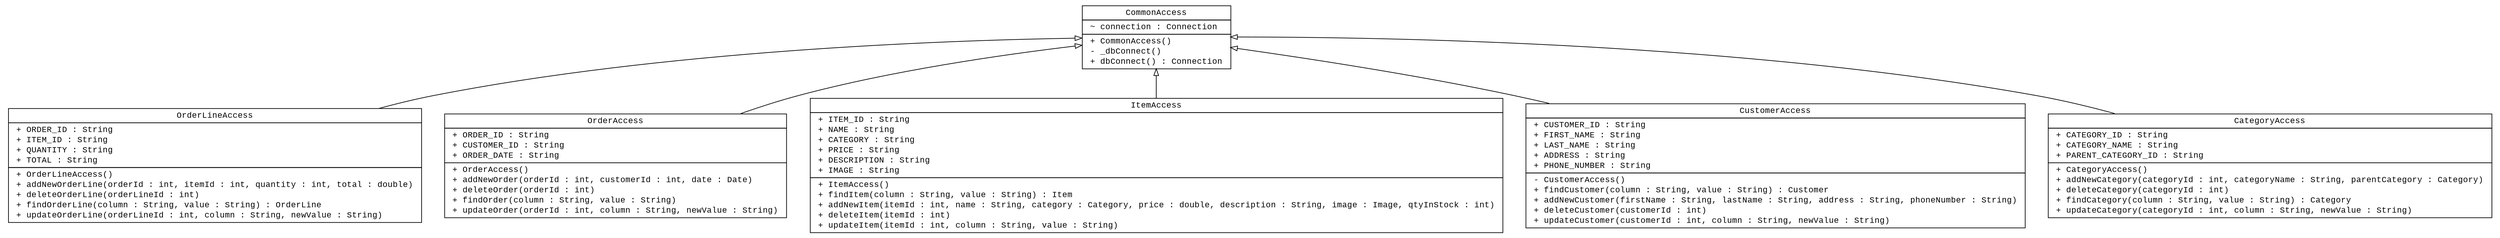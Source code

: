#!/usr/local/bin/dot
#
# Class diagram 
# Generated by UMLGraph version 5.4 (http://www.umlgraph.org/)
#

digraph G {
	edge [fontname="Courier New",fontsize=10,labelfontname="Courier New",labelfontsize=10];
	node [fontname="Courier New",fontsize=10,shape=plaintext];
	nodesep=0.25;
	ranksep=0.5;
	// com.assign2.data.OrderLineAccess
	c36 [label=<<table title="com.assign2.data.OrderLineAccess" border="0" cellborder="1" cellspacing="0" cellpadding="2" port="p" href="./OrderLineAccess.html"><tr><td><table border="0" cellspacing="0" cellpadding="1"><tr><td align="center" balign="center"><font face="Courier New" point-size="12.0"> OrderLineAccess </font></td></tr></table></td></tr><tr><td><table border="0" cellspacing="0" cellpadding="1"><tr><td align="left" balign="left"> + ORDER_ID : String </td></tr><tr><td align="left" balign="left"> + ITEM_ID : String </td></tr><tr><td align="left" balign="left"> + QUANTITY : String </td></tr><tr><td align="left" balign="left"> + TOTAL : String </td></tr></table></td></tr><tr><td><table border="0" cellspacing="0" cellpadding="1"><tr><td align="left" balign="left"> + OrderLineAccess() </td></tr><tr><td align="left" balign="left"> + addNewOrderLine(orderId : int, itemId : int, quantity : int, total : double) </td></tr><tr><td align="left" balign="left"> + deleteOrderLine(orderLineId : int) </td></tr><tr><td align="left" balign="left"> + findOrderLine(column : String, value : String) : OrderLine </td></tr><tr><td align="left" balign="left"> + updateOrderLine(orderLineId : int, column : String, newValue : String) </td></tr></table></td></tr></table>>, URL="./OrderLineAccess.html", fontname="Courier New", fontcolor="black", fontsize=12.0];
	// com.assign2.data.OrderAccess
	c37 [label=<<table title="com.assign2.data.OrderAccess" border="0" cellborder="1" cellspacing="0" cellpadding="2" port="p" href="./OrderAccess.html"><tr><td><table border="0" cellspacing="0" cellpadding="1"><tr><td align="center" balign="center"><font face="Courier New" point-size="12.0"> OrderAccess </font></td></tr></table></td></tr><tr><td><table border="0" cellspacing="0" cellpadding="1"><tr><td align="left" balign="left"> + ORDER_ID : String </td></tr><tr><td align="left" balign="left"> + CUSTOMER_ID : String </td></tr><tr><td align="left" balign="left"> + ORDER_DATE : String </td></tr></table></td></tr><tr><td><table border="0" cellspacing="0" cellpadding="1"><tr><td align="left" balign="left"> + OrderAccess() </td></tr><tr><td align="left" balign="left"> + addNewOrder(orderId : int, customerId : int, date : Date) </td></tr><tr><td align="left" balign="left"> + deleteOrder(orderId : int) </td></tr><tr><td align="left" balign="left"> + findOrder(column : String, value : String) </td></tr><tr><td align="left" balign="left"> + updateOrder(orderId : int, column : String, newValue : String) </td></tr></table></td></tr></table>>, URL="./OrderAccess.html", fontname="Courier New", fontcolor="black", fontsize=12.0];
	// com.assign2.data.ItemAccess
	c38 [label=<<table title="com.assign2.data.ItemAccess" border="0" cellborder="1" cellspacing="0" cellpadding="2" port="p" href="./ItemAccess.html"><tr><td><table border="0" cellspacing="0" cellpadding="1"><tr><td align="center" balign="center"><font face="Courier New" point-size="12.0"> ItemAccess </font></td></tr></table></td></tr><tr><td><table border="0" cellspacing="0" cellpadding="1"><tr><td align="left" balign="left"> + ITEM_ID : String </td></tr><tr><td align="left" balign="left"> + NAME : String </td></tr><tr><td align="left" balign="left"> + CATEGORY : String </td></tr><tr><td align="left" balign="left"> + PRICE : String </td></tr><tr><td align="left" balign="left"> + DESCRIPTION : String </td></tr><tr><td align="left" balign="left"> + IMAGE : String </td></tr></table></td></tr><tr><td><table border="0" cellspacing="0" cellpadding="1"><tr><td align="left" balign="left"> + ItemAccess() </td></tr><tr><td align="left" balign="left"> + findItem(column : String, value : String) : Item </td></tr><tr><td align="left" balign="left"> + addNewItem(itemId : int, name : String, category : Category, price : double, description : String, image : Image, qtyInStock : int) </td></tr><tr><td align="left" balign="left"> + deleteItem(itemId : int) </td></tr><tr><td align="left" balign="left"> + updateItem(itemId : int, column : String, value : String) </td></tr></table></td></tr></table>>, URL="./ItemAccess.html", fontname="Courier New", fontcolor="black", fontsize=12.0];
	// com.assign2.data.CustomerAccess
	c39 [label=<<table title="com.assign2.data.CustomerAccess" border="0" cellborder="1" cellspacing="0" cellpadding="2" port="p" href="./CustomerAccess.html"><tr><td><table border="0" cellspacing="0" cellpadding="1"><tr><td align="center" balign="center"><font face="Courier New" point-size="12.0"> CustomerAccess </font></td></tr></table></td></tr><tr><td><table border="0" cellspacing="0" cellpadding="1"><tr><td align="left" balign="left"> + CUSTOMER_ID : String </td></tr><tr><td align="left" balign="left"> + FIRST_NAME : String </td></tr><tr><td align="left" balign="left"> + LAST_NAME : String </td></tr><tr><td align="left" balign="left"> + ADDRESS : String </td></tr><tr><td align="left" balign="left"> + PHONE_NUMBER : String </td></tr></table></td></tr><tr><td><table border="0" cellspacing="0" cellpadding="1"><tr><td align="left" balign="left"> - CustomerAccess() </td></tr><tr><td align="left" balign="left"> + findCustomer(column : String, value : String) : Customer </td></tr><tr><td align="left" balign="left"> + addNewCustomer(firstName : String, lastName : String, address : String, phoneNumber : String) </td></tr><tr><td align="left" balign="left"> + deleteCustomer(customerId : int) </td></tr><tr><td align="left" balign="left"> + updateCustomer(customerId : int, column : String, newValue : String) </td></tr></table></td></tr></table>>, URL="./CustomerAccess.html", fontname="Courier New", fontcolor="black", fontsize=12.0];
	// com.assign2.data.CommonAccess
	c40 [label=<<table title="com.assign2.data.CommonAccess" border="0" cellborder="1" cellspacing="0" cellpadding="2" port="p" href="./CommonAccess.html"><tr><td><table border="0" cellspacing="0" cellpadding="1"><tr><td align="center" balign="center"><font face="Courier New" point-size="12.0"> CommonAccess </font></td></tr></table></td></tr><tr><td><table border="0" cellspacing="0" cellpadding="1"><tr><td align="left" balign="left"> ~ connection : Connection </td></tr></table></td></tr><tr><td><table border="0" cellspacing="0" cellpadding="1"><tr><td align="left" balign="left"> + CommonAccess() </td></tr><tr><td align="left" balign="left"> - _dbConnect() </td></tr><tr><td align="left" balign="left"> + dbConnect() : Connection </td></tr></table></td></tr></table>>, URL="./CommonAccess.html", fontname="Courier New", fontcolor="black", fontsize=12.0];
	// com.assign2.data.CategoryAccess
	c41 [label=<<table title="com.assign2.data.CategoryAccess" border="0" cellborder="1" cellspacing="0" cellpadding="2" port="p" href="./CategoryAccess.html"><tr><td><table border="0" cellspacing="0" cellpadding="1"><tr><td align="center" balign="center"><font face="Courier New" point-size="12.0"> CategoryAccess </font></td></tr></table></td></tr><tr><td><table border="0" cellspacing="0" cellpadding="1"><tr><td align="left" balign="left"> + CATEGORY_ID : String </td></tr><tr><td align="left" balign="left"> + CATEGORY_NAME : String </td></tr><tr><td align="left" balign="left"> + PARENT_CATEGORY_ID : String </td></tr></table></td></tr><tr><td><table border="0" cellspacing="0" cellpadding="1"><tr><td align="left" balign="left"> + CategoryAccess() </td></tr><tr><td align="left" balign="left"> + addNewCategory(categoryId : int, categoryName : String, parentCategory : Category) </td></tr><tr><td align="left" balign="left"> + deleteCategory(categoryId : int) </td></tr><tr><td align="left" balign="left"> + findCategory(column : String, value : String) : Category </td></tr><tr><td align="left" balign="left"> + updateCategory(categoryId : int, column : String, newValue : String) </td></tr></table></td></tr></table>>, URL="./CategoryAccess.html", fontname="Courier New", fontcolor="black", fontsize=12.0];
	//com.assign2.data.OrderLineAccess extends com.assign2.data.CommonAccess
	c40:p -> c36:p [dir=back,arrowtail=empty];
	//com.assign2.data.OrderAccess extends com.assign2.data.CommonAccess
	c40:p -> c37:p [dir=back,arrowtail=empty];
	//com.assign2.data.ItemAccess extends com.assign2.data.CommonAccess
	c40:p -> c38:p [dir=back,arrowtail=empty];
	//com.assign2.data.CustomerAccess extends com.assign2.data.CommonAccess
	c40:p -> c39:p [dir=back,arrowtail=empty];
	//com.assign2.data.CategoryAccess extends com.assign2.data.CommonAccess
	c40:p -> c41:p [dir=back,arrowtail=empty];
}

